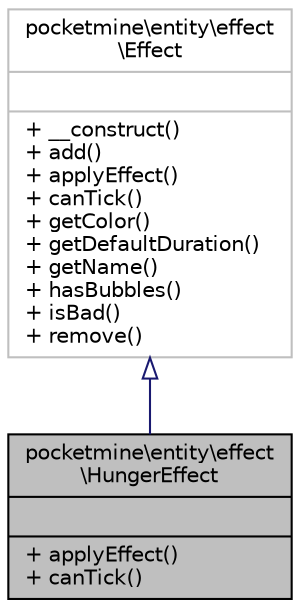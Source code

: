 digraph "pocketmine\entity\effect\HungerEffect"
{
 // INTERACTIVE_SVG=YES
 // LATEX_PDF_SIZE
  edge [fontname="Helvetica",fontsize="10",labelfontname="Helvetica",labelfontsize="10"];
  node [fontname="Helvetica",fontsize="10",shape=record];
  Node1 [label="{pocketmine\\entity\\effect\l\\HungerEffect\n||+ applyEffect()\l+ canTick()\l}",height=0.2,width=0.4,color="black", fillcolor="grey75", style="filled", fontcolor="black",tooltip=" "];
  Node2 -> Node1 [dir="back",color="midnightblue",fontsize="10",style="solid",arrowtail="onormal",fontname="Helvetica"];
  Node2 [label="{pocketmine\\entity\\effect\l\\Effect\n||+ __construct()\l+ add()\l+ applyEffect()\l+ canTick()\l+ getColor()\l+ getDefaultDuration()\l+ getName()\l+ hasBubbles()\l+ isBad()\l+ remove()\l}",height=0.2,width=0.4,color="grey75", fillcolor="white", style="filled",URL="$d0/d37/classpocketmine_1_1entity_1_1effect_1_1_effect.html",tooltip=" "];
}

